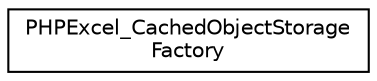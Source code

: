 digraph "Иерархия классов. Графический вид."
{
  edge [fontname="Helvetica",fontsize="10",labelfontname="Helvetica",labelfontsize="10"];
  node [fontname="Helvetica",fontsize="10",shape=record];
  rankdir="LR";
  Node0 [label="PHPExcel_CachedObjectStorage\lFactory",height=0.2,width=0.4,color="black", fillcolor="white", style="filled",URL="$class_p_h_p_excel___cached_object_storage_factory.html"];
}
